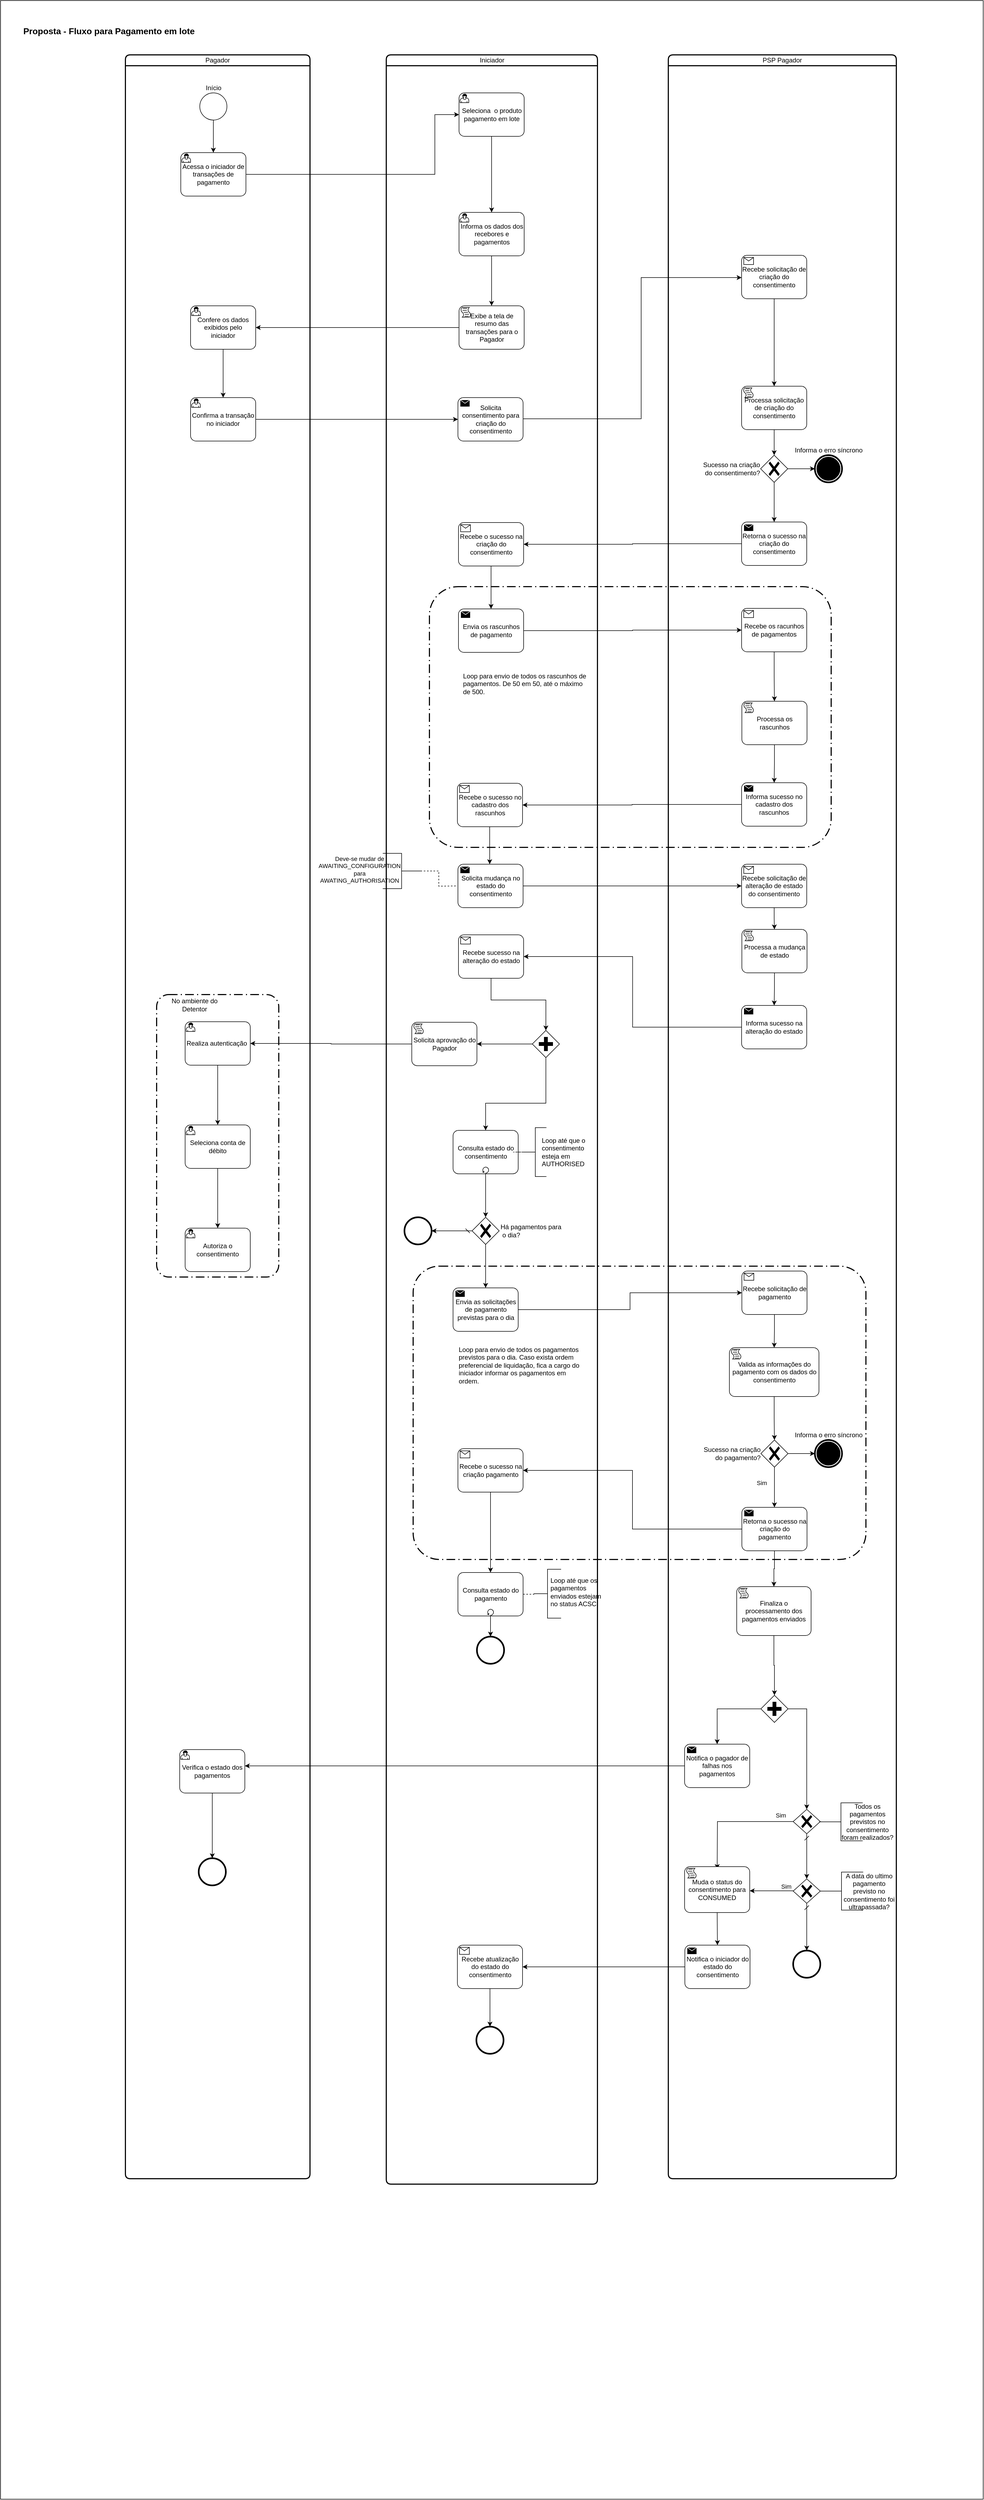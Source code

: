 <mxfile version="24.4.13" type="github">
  <diagram name="Página-1" id="KaL2LrW1i0_dixC7cISi">
    <mxGraphModel dx="4133" dy="2223" grid="1" gridSize="10" guides="1" tooltips="1" connect="1" arrows="1" fold="1" page="1" pageScale="1" pageWidth="827" pageHeight="1169" math="0" shadow="0">
      <root>
        <mxCell id="0" />
        <mxCell id="1" parent="0" />
        <mxCell id="ifjnTFT7KgHq2K2mt3Lb-4" value="" style="verticalLabelPosition=bottom;verticalAlign=top;html=1;shape=mxgraph.basic.rect;fillColor2=none;strokeWidth=1;size=20;indent=5;" parent="1" vertex="1">
          <mxGeometry x="-500" y="-930" width="1810" height="4600" as="geometry" />
        </mxCell>
        <mxCell id="lIRGwpxtklxmiI4k7qlp-3" value="PSP Pagador" style="swimlane;html=1;startSize=20;fontStyle=0;collapsible=0;horizontal=1;swimlaneLine=1;strokeWidth=2;swimlaneFillColor=#ffffff;whiteSpace=wrap;rounded=1;glass=0;" parent="1" vertex="1">
          <mxGeometry x="730" y="-830" width="420" height="3910" as="geometry" />
        </mxCell>
        <mxCell id="lIRGwpxtklxmiI4k7qlp-14" style="edgeStyle=orthogonalEdgeStyle;rounded=0;orthogonalLoop=1;jettySize=auto;html=1;" parent="lIRGwpxtklxmiI4k7qlp-3" source="lIRGwpxtklxmiI4k7qlp-15" target="lIRGwpxtklxmiI4k7qlp-16" edge="1">
          <mxGeometry relative="1" as="geometry" />
        </mxCell>
        <mxCell id="lIRGwpxtklxmiI4k7qlp-15" value="Recebe solicitação de criação do consentimento" style="points=[[0.25,0,0],[0.5,0,0],[0.75,0,0],[1,0.25,0],[1,0.5,0],[1,0.75,0],[0.75,1,0],[0.5,1,0],[0.25,1,0],[0,0.75,0],[0,0.5,0],[0,0.25,0]];shape=mxgraph.bpmn.task;whiteSpace=wrap;rectStyle=rounded;size=10;html=1;container=1;expand=0;collapsible=0;taskMarker=receive;" parent="lIRGwpxtklxmiI4k7qlp-3" vertex="1">
          <mxGeometry x="135" y="369" width="120" height="80" as="geometry" />
        </mxCell>
        <mxCell id="lIRGwpxtklxmiI4k7qlp-16" value="Processa solicitação de criação do consentimento" style="points=[[0.25,0,0],[0.5,0,0],[0.75,0,0],[1,0.25,0],[1,0.5,0],[1,0.75,0],[0.75,1,0],[0.5,1,0],[0.25,1,0],[0,0.75,0],[0,0.5,0],[0,0.25,0]];shape=mxgraph.bpmn.task;whiteSpace=wrap;rectStyle=rounded;size=10;html=1;container=1;expand=0;collapsible=0;taskMarker=script;" parent="lIRGwpxtklxmiI4k7qlp-3" vertex="1">
          <mxGeometry x="135" y="610" width="120" height="80" as="geometry" />
        </mxCell>
        <mxCell id="a4BlbPkpiTqO5UuftQ6E-10" style="edgeStyle=orthogonalEdgeStyle;rounded=0;orthogonalLoop=1;jettySize=auto;html=1;" parent="lIRGwpxtklxmiI4k7qlp-3" source="lIRGwpxtklxmiI4k7qlp-18" target="lIRGwpxtklxmiI4k7qlp-20" edge="1">
          <mxGeometry relative="1" as="geometry" />
        </mxCell>
        <mxCell id="lIRGwpxtklxmiI4k7qlp-18" value="Sucesso na criação&lt;br&gt;&amp;nbsp;do consentimento?" style="points=[[0.25,0.25,0],[0.5,0,0],[0.75,0.25,0],[1,0.5,0],[0.75,0.75,0],[0.5,1,0],[0.25,0.75,0],[0,0.5,0]];shape=mxgraph.bpmn.gateway2;html=1;verticalLabelPosition=middle;labelBackgroundColor=#ffffff;verticalAlign=middle;align=right;perimeter=rhombusPerimeter;outlineConnect=0;outline=none;symbol=none;gwType=exclusive;labelPosition=left;" parent="lIRGwpxtklxmiI4k7qlp-3" vertex="1">
          <mxGeometry x="170" y="737" width="50" height="50" as="geometry" />
        </mxCell>
        <mxCell id="lIRGwpxtklxmiI4k7qlp-19" style="edgeStyle=orthogonalEdgeStyle;rounded=0;orthogonalLoop=1;jettySize=auto;html=1;entryX=0.5;entryY=0;entryDx=0;entryDy=0;entryPerimeter=0;" parent="lIRGwpxtklxmiI4k7qlp-3" source="lIRGwpxtklxmiI4k7qlp-16" target="lIRGwpxtklxmiI4k7qlp-18" edge="1">
          <mxGeometry relative="1" as="geometry" />
        </mxCell>
        <mxCell id="lIRGwpxtklxmiI4k7qlp-20" value="Informa o erro síncrono" style="points=[[0.145,0.145,0],[0.5,0,0],[0.855,0.145,0],[1,0.5,0],[0.855,0.855,0],[0.5,1,0],[0.145,0.855,0],[0,0.5,0]];shape=mxgraph.bpmn.event;html=1;verticalLabelPosition=top;labelBackgroundColor=#ffffff;verticalAlign=bottom;align=center;perimeter=ellipsePerimeter;outlineConnect=0;aspect=fixed;outline=end;symbol=terminate;labelPosition=center;direction=south;" parent="lIRGwpxtklxmiI4k7qlp-3" vertex="1">
          <mxGeometry x="270" y="737" width="50" height="50" as="geometry" />
        </mxCell>
        <mxCell id="lIRGwpxtklxmiI4k7qlp-21" value="Retorna o sucesso na criação do consentimento" style="points=[[0.25,0,0],[0.5,0,0],[0.75,0,0],[1,0.25,0],[1,0.5,0],[1,0.75,0],[0.75,1,0],[0.5,1,0],[0.25,1,0],[0,0.75,0],[0,0.5,0],[0,0.25,0]];shape=mxgraph.bpmn.task;whiteSpace=wrap;rectStyle=rounded;size=10;html=1;container=1;expand=0;collapsible=0;taskMarker=send;" parent="lIRGwpxtklxmiI4k7qlp-3" vertex="1">
          <mxGeometry x="135" y="860" width="120" height="80" as="geometry" />
        </mxCell>
        <mxCell id="lIRGwpxtklxmiI4k7qlp-22" style="edgeStyle=orthogonalEdgeStyle;rounded=0;orthogonalLoop=1;jettySize=auto;html=1;entryX=0.5;entryY=0;entryDx=0;entryDy=0;entryPerimeter=0;" parent="lIRGwpxtklxmiI4k7qlp-3" source="lIRGwpxtklxmiI4k7qlp-18" target="lIRGwpxtklxmiI4k7qlp-21" edge="1">
          <mxGeometry relative="1" as="geometry" />
        </mxCell>
        <mxCell id="lIRGwpxtklxmiI4k7qlp-80" style="edgeStyle=orthogonalEdgeStyle;rounded=0;orthogonalLoop=1;jettySize=auto;html=1;" parent="lIRGwpxtklxmiI4k7qlp-3" source="lIRGwpxtklxmiI4k7qlp-71" target="lIRGwpxtklxmiI4k7qlp-72" edge="1">
          <mxGeometry relative="1" as="geometry" />
        </mxCell>
        <mxCell id="lIRGwpxtklxmiI4k7qlp-71" value="Recebe solicitação de pagamento" style="points=[[0.25,0,0],[0.5,0,0],[0.75,0,0],[1,0.25,0],[1,0.5,0],[1,0.75,0],[0.75,1,0],[0.5,1,0],[0.25,1,0],[0,0.75,0],[0,0.5,0],[0,0.25,0]];shape=mxgraph.bpmn.task;whiteSpace=wrap;rectStyle=rounded;size=10;html=1;container=1;expand=0;collapsible=0;taskMarker=receive;" parent="lIRGwpxtklxmiI4k7qlp-3" vertex="1">
          <mxGeometry x="135.5" y="2239" width="120" height="80" as="geometry" />
        </mxCell>
        <mxCell id="lIRGwpxtklxmiI4k7qlp-72" value="Valida as informações do pagamento com os dados do consentimento" style="points=[[0.25,0,0],[0.5,0,0],[0.75,0,0],[1,0.25,0],[1,0.5,0],[1,0.75,0],[0.75,1,0],[0.5,1,0],[0.25,1,0],[0,0.75,0],[0,0.5,0],[0,0.25,0]];shape=mxgraph.bpmn.task;whiteSpace=wrap;rectStyle=rounded;size=10;html=1;container=1;expand=0;collapsible=0;taskMarker=script;" parent="lIRGwpxtklxmiI4k7qlp-3" vertex="1">
          <mxGeometry x="112.5" y="2380" width="165" height="90" as="geometry" />
        </mxCell>
        <mxCell id="a4BlbPkpiTqO5UuftQ6E-4" style="edgeStyle=orthogonalEdgeStyle;rounded=0;orthogonalLoop=1;jettySize=auto;html=1;" parent="lIRGwpxtklxmiI4k7qlp-3" source="lIRGwpxtklxmiI4k7qlp-74" target="lIRGwpxtklxmiI4k7qlp-76" edge="1">
          <mxGeometry relative="1" as="geometry" />
        </mxCell>
        <mxCell id="lIRGwpxtklxmiI4k7qlp-74" value="Sucesso na criação&lt;br&gt;&amp;nbsp;do pagamento?" style="points=[[0.25,0.25,0],[0.5,0,0],[0.75,0.25,0],[1,0.5,0],[0.75,0.75,0],[0.5,1,0],[0.25,0.75,0],[0,0.5,0]];shape=mxgraph.bpmn.gateway2;html=1;verticalLabelPosition=middle;labelBackgroundColor=#ffffff;verticalAlign=middle;align=right;perimeter=rhombusPerimeter;outlineConnect=0;outline=none;symbol=none;gwType=exclusive;labelPosition=left;" parent="lIRGwpxtklxmiI4k7qlp-3" vertex="1">
          <mxGeometry x="170.5" y="2550" width="50" height="50" as="geometry" />
        </mxCell>
        <mxCell id="lIRGwpxtklxmiI4k7qlp-75" style="edgeStyle=orthogonalEdgeStyle;rounded=0;orthogonalLoop=1;jettySize=auto;html=1;entryX=0.5;entryY=0;entryDx=0;entryDy=0;entryPerimeter=0;" parent="lIRGwpxtklxmiI4k7qlp-3" source="lIRGwpxtklxmiI4k7qlp-72" target="lIRGwpxtklxmiI4k7qlp-74" edge="1">
          <mxGeometry relative="1" as="geometry" />
        </mxCell>
        <mxCell id="lIRGwpxtklxmiI4k7qlp-76" value="Informa o erro síncrono" style="points=[[0.145,0.145,0],[0.5,0,0],[0.855,0.145,0],[1,0.5,0],[0.855,0.855,0],[0.5,1,0],[0.145,0.855,0],[0,0.5,0]];shape=mxgraph.bpmn.event;html=1;verticalLabelPosition=top;labelBackgroundColor=#ffffff;verticalAlign=bottom;align=center;perimeter=ellipsePerimeter;outlineConnect=0;aspect=fixed;outline=end;symbol=terminate;labelPosition=center;" parent="lIRGwpxtklxmiI4k7qlp-3" vertex="1">
          <mxGeometry x="270" y="2550" width="50" height="50" as="geometry" />
        </mxCell>
        <mxCell id="lIRGwpxtklxmiI4k7qlp-99" style="edgeStyle=orthogonalEdgeStyle;rounded=0;orthogonalLoop=1;jettySize=auto;html=1;" parent="lIRGwpxtklxmiI4k7qlp-3" source="lIRGwpxtklxmiI4k7qlp-77" target="lIRGwpxtklxmiI4k7qlp-98" edge="1">
          <mxGeometry relative="1" as="geometry" />
        </mxCell>
        <mxCell id="lIRGwpxtklxmiI4k7qlp-77" value="Retorna o sucesso na criação do pagamento" style="points=[[0.25,0,0],[0.5,0,0],[0.75,0,0],[1,0.25,0],[1,0.5,0],[1,0.75,0],[0.75,1,0],[0.5,1,0],[0.25,1,0],[0,0.75,0],[0,0.5,0],[0,0.25,0]];shape=mxgraph.bpmn.task;whiteSpace=wrap;rectStyle=rounded;size=10;html=1;container=1;expand=0;collapsible=0;taskMarker=send;" parent="lIRGwpxtklxmiI4k7qlp-3" vertex="1">
          <mxGeometry x="135.5" y="2674" width="120" height="80" as="geometry" />
        </mxCell>
        <mxCell id="lIRGwpxtklxmiI4k7qlp-78" style="edgeStyle=orthogonalEdgeStyle;rounded=0;orthogonalLoop=1;jettySize=auto;html=1;entryX=0.5;entryY=0;entryDx=0;entryDy=0;entryPerimeter=0;" parent="lIRGwpxtklxmiI4k7qlp-3" source="lIRGwpxtklxmiI4k7qlp-74" target="lIRGwpxtklxmiI4k7qlp-77" edge="1">
          <mxGeometry relative="1" as="geometry" />
        </mxCell>
        <mxCell id="ujyuRZ4Cdycu08kkKVto-11" value="Sim" style="edgeLabel;html=1;align=center;verticalAlign=middle;resizable=0;points=[];" parent="lIRGwpxtklxmiI4k7qlp-78" vertex="1" connectable="0">
          <mxGeometry x="-0.218" y="5" relative="1" as="geometry">
            <mxPoint x="-29" as="offset" />
          </mxGeometry>
        </mxCell>
        <mxCell id="lIRGwpxtklxmiI4k7qlp-101" style="edgeStyle=orthogonalEdgeStyle;rounded=0;orthogonalLoop=1;jettySize=auto;html=1;" parent="lIRGwpxtklxmiI4k7qlp-3" source="lIRGwpxtklxmiI4k7qlp-98" target="lIRGwpxtklxmiI4k7qlp-100" edge="1">
          <mxGeometry relative="1" as="geometry" />
        </mxCell>
        <mxCell id="lIRGwpxtklxmiI4k7qlp-98" value="Finaliza o processamento dos pagamentos enviados" style="points=[[0.25,0,0],[0.5,0,0],[0.75,0,0],[1,0.25,0],[1,0.5,0],[1,0.75,0],[0.75,1,0],[0.5,1,0],[0.25,1,0],[0,0.75,0],[0,0.5,0],[0,0.25,0]];shape=mxgraph.bpmn.task;whiteSpace=wrap;rectStyle=rounded;size=10;html=1;container=1;expand=0;collapsible=0;taskMarker=script;" parent="lIRGwpxtklxmiI4k7qlp-3" vertex="1">
          <mxGeometry x="126" y="2820" width="137" height="90" as="geometry" />
        </mxCell>
        <mxCell id="a4BlbPkpiTqO5UuftQ6E-13" value="Recebe os racunhos de pagamentos" style="points=[[0.25,0,0],[0.5,0,0],[0.75,0,0],[1,0.25,0],[1,0.5,0],[1,0.75,0],[0.75,1,0],[0.5,1,0],[0.25,1,0],[0,0.75,0],[0,0.5,0],[0,0.25,0]];shape=mxgraph.bpmn.task;whiteSpace=wrap;rectStyle=rounded;size=10;html=1;container=1;expand=0;collapsible=0;taskMarker=receive;" parent="lIRGwpxtklxmiI4k7qlp-3" vertex="1">
          <mxGeometry x="135" y="1019" width="120" height="80" as="geometry" />
        </mxCell>
        <mxCell id="a4BlbPkpiTqO5UuftQ6E-19" value="Processa os rascunhos" style="points=[[0.25,0,0],[0.5,0,0],[0.75,0,0],[1,0.25,0],[1,0.5,0],[1,0.75,0],[0.75,1,0],[0.5,1,0],[0.25,1,0],[0,0.75,0],[0,0.5,0],[0,0.25,0]];shape=mxgraph.bpmn.task;whiteSpace=wrap;rectStyle=rounded;size=10;html=1;container=1;expand=0;collapsible=0;taskMarker=script;" parent="lIRGwpxtklxmiI4k7qlp-3" vertex="1">
          <mxGeometry x="135.5" y="1190" width="120" height="80" as="geometry" />
        </mxCell>
        <mxCell id="a4BlbPkpiTqO5UuftQ6E-20" style="edgeStyle=orthogonalEdgeStyle;rounded=0;orthogonalLoop=1;jettySize=auto;html=1;entryX=0.5;entryY=0;entryDx=0;entryDy=0;entryPerimeter=0;" parent="lIRGwpxtklxmiI4k7qlp-3" source="a4BlbPkpiTqO5UuftQ6E-13" target="a4BlbPkpiTqO5UuftQ6E-19" edge="1">
          <mxGeometry relative="1" as="geometry" />
        </mxCell>
        <mxCell id="a4BlbPkpiTqO5UuftQ6E-21" value="Informa sucesso no cadastro dos rascunhos" style="points=[[0.25,0,0],[0.5,0,0],[0.75,0,0],[1,0.25,0],[1,0.5,0],[1,0.75,0],[0.75,1,0],[0.5,1,0],[0.25,1,0],[0,0.75,0],[0,0.5,0],[0,0.25,0]];shape=mxgraph.bpmn.task;whiteSpace=wrap;rectStyle=rounded;size=10;html=1;container=1;expand=0;collapsible=0;taskMarker=send;" parent="lIRGwpxtklxmiI4k7qlp-3" vertex="1">
          <mxGeometry x="135" y="1340" width="120" height="80" as="geometry" />
        </mxCell>
        <mxCell id="a4BlbPkpiTqO5UuftQ6E-22" style="edgeStyle=orthogonalEdgeStyle;rounded=0;orthogonalLoop=1;jettySize=auto;html=1;entryX=0.5;entryY=0;entryDx=0;entryDy=0;entryPerimeter=0;" parent="lIRGwpxtklxmiI4k7qlp-3" source="a4BlbPkpiTqO5UuftQ6E-19" target="a4BlbPkpiTqO5UuftQ6E-21" edge="1">
          <mxGeometry relative="1" as="geometry" />
        </mxCell>
        <mxCell id="a4BlbPkpiTqO5UuftQ6E-38" value="Recebe solicitação de alteração de estado do consentimento" style="points=[[0.25,0,0],[0.5,0,0],[0.75,0,0],[1,0.25,0],[1,0.5,0],[1,0.75,0],[0.75,1,0],[0.5,1,0],[0.25,1,0],[0,0.75,0],[0,0.5,0],[0,0.25,0]];shape=mxgraph.bpmn.task;whiteSpace=wrap;rectStyle=rounded;size=10;html=1;container=1;expand=0;collapsible=0;taskMarker=receive;" parent="lIRGwpxtklxmiI4k7qlp-3" vertex="1">
          <mxGeometry x="135" y="1490" width="120" height="80" as="geometry" />
        </mxCell>
        <mxCell id="a4BlbPkpiTqO5UuftQ6E-40" value="Processa a mudança de estado" style="points=[[0.25,0,0],[0.5,0,0],[0.75,0,0],[1,0.25,0],[1,0.5,0],[1,0.75,0],[0.75,1,0],[0.5,1,0],[0.25,1,0],[0,0.75,0],[0,0.5,0],[0,0.25,0]];shape=mxgraph.bpmn.task;whiteSpace=wrap;rectStyle=rounded;size=10;html=1;container=1;expand=0;collapsible=0;taskMarker=script;" parent="lIRGwpxtklxmiI4k7qlp-3" vertex="1">
          <mxGeometry x="135.5" y="1610" width="120" height="80" as="geometry" />
        </mxCell>
        <mxCell id="a4BlbPkpiTqO5UuftQ6E-41" style="edgeStyle=orthogonalEdgeStyle;rounded=0;orthogonalLoop=1;jettySize=auto;html=1;entryX=0.5;entryY=0;entryDx=0;entryDy=0;entryPerimeter=0;" parent="lIRGwpxtklxmiI4k7qlp-3" source="a4BlbPkpiTqO5UuftQ6E-38" target="a4BlbPkpiTqO5UuftQ6E-40" edge="1">
          <mxGeometry relative="1" as="geometry" />
        </mxCell>
        <mxCell id="a4BlbPkpiTqO5UuftQ6E-42" value="Informa sucesso na alteração do estado" style="points=[[0.25,0,0],[0.5,0,0],[0.75,0,0],[1,0.25,0],[1,0.5,0],[1,0.75,0],[0.75,1,0],[0.5,1,0],[0.25,1,0],[0,0.75,0],[0,0.5,0],[0,0.25,0]];shape=mxgraph.bpmn.task;whiteSpace=wrap;rectStyle=rounded;size=10;html=1;container=1;expand=0;collapsible=0;taskMarker=send;" parent="lIRGwpxtklxmiI4k7qlp-3" vertex="1">
          <mxGeometry x="135" y="1750" width="120" height="80" as="geometry" />
        </mxCell>
        <mxCell id="a4BlbPkpiTqO5UuftQ6E-43" style="edgeStyle=orthogonalEdgeStyle;rounded=0;orthogonalLoop=1;jettySize=auto;html=1;entryX=0.5;entryY=0;entryDx=0;entryDy=0;entryPerimeter=0;" parent="lIRGwpxtklxmiI4k7qlp-3" source="a4BlbPkpiTqO5UuftQ6E-40" target="a4BlbPkpiTqO5UuftQ6E-42" edge="1">
          <mxGeometry relative="1" as="geometry" />
        </mxCell>
        <mxCell id="lIRGwpxtklxmiI4k7qlp-106" style="edgeStyle=orthogonalEdgeStyle;rounded=0;orthogonalLoop=1;jettySize=auto;html=1;" parent="lIRGwpxtklxmiI4k7qlp-3" source="lIRGwpxtklxmiI4k7qlp-100" target="lIRGwpxtklxmiI4k7qlp-105" edge="1">
          <mxGeometry relative="1" as="geometry" />
        </mxCell>
        <mxCell id="lIRGwpxtklxmiI4k7qlp-100" value="" style="points=[[0.25,0.25,0],[0.5,0,0],[0.75,0.25,0],[1,0.5,0],[0.75,0.75,0],[0.5,1,0],[0.25,0.75,0],[0,0.5,0]];shape=mxgraph.bpmn.gateway2;html=1;verticalLabelPosition=bottom;labelBackgroundColor=#ffffff;verticalAlign=top;align=center;perimeter=rhombusPerimeter;outlineConnect=0;outline=none;symbol=none;gwType=parallel;" parent="lIRGwpxtklxmiI4k7qlp-3" vertex="1">
          <mxGeometry x="170.5" y="3020" width="50" height="50" as="geometry" />
        </mxCell>
        <mxCell id="lIRGwpxtklxmiI4k7qlp-105" value="Notifica o pagador de falhas nos pagamentos" style="points=[[0.25,0,0],[0.5,0,0],[0.75,0,0],[1,0.25,0],[1,0.5,0],[1,0.75,0],[0.75,1,0],[0.5,1,0],[0.25,1,0],[0,0.75,0],[0,0.5,0],[0,0.25,0]];shape=mxgraph.bpmn.task;whiteSpace=wrap;rectStyle=rounded;size=10;html=1;container=1;expand=0;collapsible=0;taskMarker=send;" parent="lIRGwpxtklxmiI4k7qlp-3" vertex="1">
          <mxGeometry x="30" y="3110" width="120" height="80" as="geometry" />
        </mxCell>
        <mxCell id="lIRGwpxtklxmiI4k7qlp-107" style="edgeStyle=orthogonalEdgeStyle;rounded=0;orthogonalLoop=1;jettySize=auto;html=1;entryX=0.5;entryY=0;entryDx=0;entryDy=0;entryPerimeter=0;" parent="lIRGwpxtklxmiI4k7qlp-3" source="lIRGwpxtklxmiI4k7qlp-100" target="ujyuRZ4Cdycu08kkKVto-18" edge="1">
          <mxGeometry relative="1" as="geometry">
            <Array as="points">
              <mxPoint x="255" y="3045" />
            </Array>
            <mxPoint x="255" y="2992.0" as="targetPoint" />
          </mxGeometry>
        </mxCell>
        <mxCell id="lIRGwpxtklxmiI4k7qlp-113" value="Notifica o iniciador do estado do consentimento" style="points=[[0.25,0,0],[0.5,0,0],[0.75,0,0],[1,0.25,0],[1,0.5,0],[1,0.75,0],[0.75,1,0],[0.5,1,0],[0.25,1,0],[0,0.75,0],[0,0.5,0],[0,0.25,0]];shape=mxgraph.bpmn.task;whiteSpace=wrap;rectStyle=rounded;size=10;html=1;container=1;expand=0;collapsible=0;taskMarker=send;" parent="lIRGwpxtklxmiI4k7qlp-3" vertex="1">
          <mxGeometry x="30.5" y="3480" width="120" height="80" as="geometry" />
        </mxCell>
        <mxCell id="ujyuRZ4Cdycu08kkKVto-38" value="" style="edgeStyle=orthogonalEdgeStyle;rounded=0;orthogonalLoop=1;jettySize=auto;html=1;startArrow=dash;startFill=0;" parent="lIRGwpxtklxmiI4k7qlp-3" source="ujyuRZ4Cdycu08kkKVto-18" target="ujyuRZ4Cdycu08kkKVto-37" edge="1">
          <mxGeometry relative="1" as="geometry" />
        </mxCell>
        <mxCell id="ujyuRZ4Cdycu08kkKVto-18" value="" style="points=[[0.25,0.25,0],[0.5,0,0],[0.75,0.25,0],[1,0.5,0],[0.75,0.75,0],[0.5,1,0],[0.25,0.75,0],[0,0.5,0]];shape=mxgraph.bpmn.gateway2;html=1;verticalLabelPosition=bottom;labelBackgroundColor=#ffffff;verticalAlign=top;align=center;perimeter=rhombusPerimeter;outlineConnect=0;outline=none;symbol=none;gwType=exclusive;" parent="lIRGwpxtklxmiI4k7qlp-3" vertex="1">
          <mxGeometry x="230" y="3230" width="50" height="45" as="geometry" />
        </mxCell>
        <mxCell id="ujyuRZ4Cdycu08kkKVto-34" style="edgeStyle=orthogonalEdgeStyle;rounded=0;orthogonalLoop=1;jettySize=auto;html=1;entryX=0.5;entryY=0;entryDx=0;entryDy=0;entryPerimeter=0;" parent="lIRGwpxtklxmiI4k7qlp-3" source="ujyuRZ4Cdycu08kkKVto-18" edge="1">
          <mxGeometry relative="1" as="geometry">
            <mxPoint x="90" y="3340" as="targetPoint" />
          </mxGeometry>
        </mxCell>
        <mxCell id="ujyuRZ4Cdycu08kkKVto-35" value="Sim" style="edgeLabel;html=1;align=center;verticalAlign=middle;resizable=0;points=[];" parent="ujyuRZ4Cdycu08kkKVto-34" vertex="1" connectable="0">
          <mxGeometry x="-0.763" y="1" relative="1" as="geometry">
            <mxPoint x="4" y="-13" as="offset" />
          </mxGeometry>
        </mxCell>
        <mxCell id="ujyuRZ4Cdycu08kkKVto-37" value="" style="points=[[0.25,0.25,0],[0.5,0,0],[0.75,0.25,0],[1,0.5,0],[0.75,0.75,0],[0.5,1,0],[0.25,0.75,0],[0,0.5,0]];shape=mxgraph.bpmn.gateway2;html=1;verticalLabelPosition=bottom;labelBackgroundColor=#ffffff;verticalAlign=top;align=center;perimeter=rhombusPerimeter;outlineConnect=0;outline=none;symbol=none;gwType=exclusive;" parent="lIRGwpxtklxmiI4k7qlp-3" vertex="1">
          <mxGeometry x="230" y="3358" width="50" height="45" as="geometry" />
        </mxCell>
        <mxCell id="ujyuRZ4Cdycu08kkKVto-42" style="edgeStyle=orthogonalEdgeStyle;rounded=0;orthogonalLoop=1;jettySize=auto;html=1;entryX=1;entryY=0.5;entryDx=0;entryDy=0;entryPerimeter=0;" parent="lIRGwpxtklxmiI4k7qlp-3" source="ujyuRZ4Cdycu08kkKVto-37" edge="1">
          <mxGeometry relative="1" as="geometry">
            <mxPoint x="150" y="3380" as="targetPoint" />
          </mxGeometry>
        </mxCell>
        <mxCell id="ujyuRZ4Cdycu08kkKVto-48" value="Sim" style="edgeLabel;html=1;align=center;verticalAlign=middle;resizable=0;points=[];" parent="ujyuRZ4Cdycu08kkKVto-42" vertex="1" connectable="0">
          <mxGeometry x="-0.655" y="-4" relative="1" as="geometry">
            <mxPoint y="-4" as="offset" />
          </mxGeometry>
        </mxCell>
        <mxCell id="ujyuRZ4Cdycu08kkKVto-45" value="" style="points=[[0.145,0.145,0],[0.5,0,0],[0.855,0.145,0],[1,0.5,0],[0.855,0.855,0],[0.5,1,0],[0.145,0.855,0],[0,0.5,0]];shape=mxgraph.bpmn.event;html=1;verticalLabelPosition=bottom;labelBackgroundColor=#ffffff;verticalAlign=top;align=center;perimeter=ellipsePerimeter;outlineConnect=0;aspect=fixed;outline=end;symbol=terminate2;" parent="lIRGwpxtklxmiI4k7qlp-3" vertex="1">
          <mxGeometry x="230" y="3490" width="50" height="50" as="geometry" />
        </mxCell>
        <mxCell id="ujyuRZ4Cdycu08kkKVto-46" style="edgeStyle=orthogonalEdgeStyle;rounded=0;orthogonalLoop=1;jettySize=auto;html=1;entryX=0.5;entryY=0;entryDx=0;entryDy=0;entryPerimeter=0;startArrow=dash;startFill=0;" parent="lIRGwpxtklxmiI4k7qlp-3" source="ujyuRZ4Cdycu08kkKVto-37" target="ujyuRZ4Cdycu08kkKVto-45" edge="1">
          <mxGeometry relative="1" as="geometry" />
        </mxCell>
        <mxCell id="ujyuRZ4Cdycu08kkKVto-47" style="edgeStyle=orthogonalEdgeStyle;rounded=0;orthogonalLoop=1;jettySize=auto;html=1;entryX=0.5;entryY=0;entryDx=0;entryDy=0;entryPerimeter=0;" parent="lIRGwpxtklxmiI4k7qlp-3" target="lIRGwpxtklxmiI4k7qlp-113" edge="1">
          <mxGeometry relative="1" as="geometry">
            <mxPoint x="90.0" y="3420" as="sourcePoint" />
          </mxGeometry>
        </mxCell>
        <mxCell id="ujyuRZ4Cdycu08kkKVto-19" value="" style="html=1;shape=mxgraph.flowchart.annotation_2;align=left;labelPosition=right;" parent="lIRGwpxtklxmiI4k7qlp-3" vertex="1">
          <mxGeometry x="278" y="3218" width="80" height="70" as="geometry" />
        </mxCell>
        <mxCell id="ujyuRZ4Cdycu08kkKVto-21" value="Todos os pagamentos previstos no consentimento foram realizados?" style="text;html=1;strokeColor=none;fillColor=none;align=center;verticalAlign=middle;whiteSpace=wrap;rounded=0;" parent="lIRGwpxtklxmiI4k7qlp-3" vertex="1">
          <mxGeometry x="317" y="3213" width="100" height="80" as="geometry" />
        </mxCell>
        <mxCell id="ujyuRZ4Cdycu08kkKVto-39" value="" style="html=1;shape=mxgraph.flowchart.annotation_2;align=left;labelPosition=right;" parent="lIRGwpxtklxmiI4k7qlp-3" vertex="1">
          <mxGeometry x="279" y="3345.5" width="80" height="70" as="geometry" />
        </mxCell>
        <mxCell id="ujyuRZ4Cdycu08kkKVto-40" value="A data do ultimo pagamento previsto no consentimento foi ultrapassada?" style="text;html=1;strokeColor=none;fillColor=none;align=center;verticalAlign=middle;whiteSpace=wrap;rounded=0;" parent="lIRGwpxtklxmiI4k7qlp-3" vertex="1">
          <mxGeometry x="320" y="3340.5" width="100" height="80" as="geometry" />
        </mxCell>
        <mxCell id="a4BlbPkpiTqO5UuftQ6E-57" value="Muda o status do consentimento para CONSUMED" style="points=[[0.25,0,0],[0.5,0,0],[0.75,0,0],[1,0.25,0],[1,0.5,0],[1,0.75,0],[0.75,1,0],[0.5,1,0],[0.25,1,0],[0,0.75,0],[0,0.5,0],[0,0.25,0]];shape=mxgraph.bpmn.task;whiteSpace=wrap;rectStyle=rounded;size=10;html=1;container=1;expand=0;collapsible=0;taskMarker=script;" parent="lIRGwpxtklxmiI4k7qlp-3" vertex="1">
          <mxGeometry x="30" y="3335.5" width="120" height="84.5" as="geometry" />
        </mxCell>
        <mxCell id="lIRGwpxtklxmiI4k7qlp-1" value="Pagador" style="swimlane;html=1;startSize=20;fontStyle=0;collapsible=0;horizontal=1;swimlaneLine=1;strokeWidth=2;swimlaneFillColor=#ffffff;whiteSpace=wrap;rounded=1;" parent="1" vertex="1">
          <mxGeometry x="-270" y="-830" width="340" height="3910" as="geometry" />
        </mxCell>
        <mxCell id="lIRGwpxtklxmiI4k7qlp-7" style="edgeStyle=orthogonalEdgeStyle;rounded=0;orthogonalLoop=1;jettySize=auto;html=1;" parent="lIRGwpxtklxmiI4k7qlp-1" source="lIRGwpxtklxmiI4k7qlp-4" target="lIRGwpxtklxmiI4k7qlp-6" edge="1">
          <mxGeometry relative="1" as="geometry" />
        </mxCell>
        <mxCell id="lIRGwpxtklxmiI4k7qlp-4" value="Início" style="points=[[0.145,0.145,0],[0.5,0,0],[0.855,0.145,0],[1,0.5,0],[0.855,0.855,0],[0.5,1,0],[0.145,0.855,0],[0,0.5,0]];shape=mxgraph.bpmn.event;html=1;verticalLabelPosition=top;labelBackgroundColor=#ffffff;verticalAlign=bottom;align=center;perimeter=ellipsePerimeter;outlineConnect=0;aspect=fixed;outline=standard;symbol=general;labelPosition=center;" parent="lIRGwpxtklxmiI4k7qlp-1" vertex="1">
          <mxGeometry x="137" y="70" width="50" height="50" as="geometry" />
        </mxCell>
        <mxCell id="lIRGwpxtklxmiI4k7qlp-6" value="Acessa o iniciador de transações de pagamento" style="points=[[0.25,0,0],[0.5,0,0],[0.75,0,0],[1,0.25,0],[1,0.5,0],[1,0.75,0],[0.75,1,0],[0.5,1,0],[0.25,1,0],[0,0.75,0],[0,0.5,0],[0,0.25,0]];shape=mxgraph.bpmn.task;whiteSpace=wrap;rectStyle=rounded;size=10;html=1;container=1;expand=0;collapsible=0;taskMarker=user;" parent="lIRGwpxtklxmiI4k7qlp-1" vertex="1">
          <mxGeometry x="102" y="180" width="120" height="80" as="geometry" />
        </mxCell>
        <mxCell id="lIRGwpxtklxmiI4k7qlp-43" value="Seleciona conta de débito" style="points=[[0.25,0,0],[0.5,0,0],[0.75,0,0],[1,0.25,0],[1,0.5,0],[1,0.75,0],[0.75,1,0],[0.5,1,0],[0.25,1,0],[0,0.75,0],[0,0.5,0],[0,0.25,0]];shape=mxgraph.bpmn.task;whiteSpace=wrap;rectStyle=rounded;size=10;html=1;container=1;expand=0;collapsible=0;taskMarker=user;" parent="lIRGwpxtklxmiI4k7qlp-1" vertex="1">
          <mxGeometry x="110" y="1970" width="120" height="80" as="geometry" />
        </mxCell>
        <mxCell id="lIRGwpxtklxmiI4k7qlp-42" value="Realiza autenticação&amp;nbsp;" style="points=[[0.25,0,0],[0.5,0,0],[0.75,0,0],[1,0.25,0],[1,0.5,0],[1,0.75,0],[0.75,1,0],[0.5,1,0],[0.25,1,0],[0,0.75,0],[0,0.5,0],[0,0.25,0]];shape=mxgraph.bpmn.task;whiteSpace=wrap;rectStyle=rounded;size=10;html=1;container=1;expand=0;collapsible=0;taskMarker=user;" parent="lIRGwpxtklxmiI4k7qlp-1" vertex="1">
          <mxGeometry x="110" y="1780" width="120" height="80" as="geometry" />
        </mxCell>
        <mxCell id="lIRGwpxtklxmiI4k7qlp-49" style="edgeStyle=orthogonalEdgeStyle;rounded=0;orthogonalLoop=1;jettySize=auto;html=1;" parent="lIRGwpxtklxmiI4k7qlp-1" source="lIRGwpxtklxmiI4k7qlp-42" target="lIRGwpxtklxmiI4k7qlp-43" edge="1">
          <mxGeometry relative="1" as="geometry" />
        </mxCell>
        <mxCell id="lIRGwpxtklxmiI4k7qlp-104" value="Verifica o estado dos pagamentos" style="points=[[0.25,0,0],[0.5,0,0],[0.75,0,0],[1,0.25,0],[1,0.5,0],[1,0.75,0],[0.75,1,0],[0.5,1,0],[0.25,1,0],[0,0.75,0],[0,0.5,0],[0,0.25,0]];shape=mxgraph.bpmn.task;whiteSpace=wrap;rectStyle=rounded;size=10;html=1;container=1;expand=0;collapsible=0;taskMarker=user;" parent="lIRGwpxtklxmiI4k7qlp-1" vertex="1">
          <mxGeometry x="100" y="3120" width="120" height="80" as="geometry" />
        </mxCell>
        <mxCell id="lIRGwpxtklxmiI4k7qlp-110" value="" style="points=[[0.145,0.145,0],[0.5,0,0],[0.855,0.145,0],[1,0.5,0],[0.855,0.855,0],[0.5,1,0],[0.145,0.855,0],[0,0.5,0]];shape=mxgraph.bpmn.event;html=1;verticalLabelPosition=bottom;labelBackgroundColor=#ffffff;verticalAlign=top;align=center;perimeter=ellipsePerimeter;outlineConnect=0;aspect=fixed;outline=end;symbol=terminate2;" parent="lIRGwpxtklxmiI4k7qlp-1" vertex="1">
          <mxGeometry x="135" y="3320" width="50" height="50" as="geometry" />
        </mxCell>
        <mxCell id="lIRGwpxtklxmiI4k7qlp-111" style="edgeStyle=orthogonalEdgeStyle;rounded=0;orthogonalLoop=1;jettySize=auto;html=1;entryX=0.5;entryY=0;entryDx=0;entryDy=0;entryPerimeter=0;" parent="lIRGwpxtklxmiI4k7qlp-1" source="lIRGwpxtklxmiI4k7qlp-104" target="lIRGwpxtklxmiI4k7qlp-110" edge="1">
          <mxGeometry relative="1" as="geometry" />
        </mxCell>
        <mxCell id="ujyuRZ4Cdycu08kkKVto-3" value="Autoriza o consentimento" style="points=[[0.25,0,0],[0.5,0,0],[0.75,0,0],[1,0.25,0],[1,0.5,0],[1,0.75,0],[0.75,1,0],[0.5,1,0],[0.25,1,0],[0,0.75,0],[0,0.5,0],[0,0.25,0]];shape=mxgraph.bpmn.task;whiteSpace=wrap;rectStyle=rounded;size=10;html=1;container=1;expand=0;collapsible=0;taskMarker=user;" parent="lIRGwpxtklxmiI4k7qlp-1" vertex="1">
          <mxGeometry x="110" y="2160" width="120" height="80" as="geometry" />
        </mxCell>
        <mxCell id="ujyuRZ4Cdycu08kkKVto-4" style="edgeStyle=orthogonalEdgeStyle;rounded=0;orthogonalLoop=1;jettySize=auto;html=1;entryX=0.5;entryY=0;entryDx=0;entryDy=0;entryPerimeter=0;" parent="lIRGwpxtklxmiI4k7qlp-1" source="lIRGwpxtklxmiI4k7qlp-43" target="ujyuRZ4Cdycu08kkKVto-3" edge="1">
          <mxGeometry relative="1" as="geometry" />
        </mxCell>
        <mxCell id="lIRGwpxtklxmiI4k7qlp-40" value="Confere os dados exibidos pelo iniciador" style="points=[[0.25,0,0],[0.5,0,0],[0.75,0,0],[1,0.25,0],[1,0.5,0],[1,0.75,0],[0.75,1,0],[0.5,1,0],[0.25,1,0],[0,0.75,0],[0,0.5,0],[0,0.25,0]];shape=mxgraph.bpmn.task;whiteSpace=wrap;rectStyle=rounded;size=10;html=1;container=1;expand=0;collapsible=0;taskMarker=user;" parent="lIRGwpxtklxmiI4k7qlp-1" vertex="1">
          <mxGeometry x="120" y="462" width="120" height="80" as="geometry" />
        </mxCell>
        <mxCell id="lIRGwpxtklxmiI4k7qlp-41" value="Confirma a transação no iniciador" style="points=[[0.25,0,0],[0.5,0,0],[0.75,0,0],[1,0.25,0],[1,0.5,0],[1,0.75,0],[0.75,1,0],[0.5,1,0],[0.25,1,0],[0,0.75,0],[0,0.5,0],[0,0.25,0]];shape=mxgraph.bpmn.task;whiteSpace=wrap;rectStyle=rounded;size=10;html=1;container=1;expand=0;collapsible=0;taskMarker=user;" parent="lIRGwpxtklxmiI4k7qlp-1" vertex="1">
          <mxGeometry x="120" y="631" width="120" height="80" as="geometry" />
        </mxCell>
        <mxCell id="lIRGwpxtklxmiI4k7qlp-45" style="edgeStyle=orthogonalEdgeStyle;rounded=0;orthogonalLoop=1;jettySize=auto;html=1;" parent="lIRGwpxtklxmiI4k7qlp-1" source="lIRGwpxtklxmiI4k7qlp-40" target="lIRGwpxtklxmiI4k7qlp-41" edge="1">
          <mxGeometry relative="1" as="geometry" />
        </mxCell>
        <mxCell id="bwk8iUxbsP5TFewiAtN--1" value="" style="points=[[0.25,0,0],[0.5,0,0],[0.75,0,0],[1,0.25,0],[1,0.5,0],[1,0.75,0],[0.75,1,0],[0.5,1,0],[0.25,1,0],[0,0.75,0],[0,0.5,0],[0,0.25,0]];rounded=1;arcSize=10;dashed=1;strokeColor=#000000;fillColor=none;gradientColor=none;dashPattern=8 3 1 3;strokeWidth=2;whiteSpace=wrap;html=1;" parent="lIRGwpxtklxmiI4k7qlp-1" vertex="1">
          <mxGeometry x="57.5" y="1730" width="225" height="520" as="geometry" />
        </mxCell>
        <mxCell id="bwk8iUxbsP5TFewiAtN--2" value="No ambiente do Detentor" style="text;html=1;align=center;verticalAlign=middle;whiteSpace=wrap;rounded=0;" parent="lIRGwpxtklxmiI4k7qlp-1" vertex="1">
          <mxGeometry x="75" y="1734" width="105" height="30" as="geometry" />
        </mxCell>
        <mxCell id="lIRGwpxtklxmiI4k7qlp-2" value="Iniciador" style="swimlane;html=1;startSize=20;fontStyle=0;collapsible=0;horizontal=1;swimlaneLine=1;strokeWidth=2;swimlaneFillColor=#ffffff;whiteSpace=wrap;rounded=1;" parent="1" vertex="1">
          <mxGeometry x="210.5" y="-830" width="389" height="3920" as="geometry" />
        </mxCell>
        <mxCell id="lIRGwpxtklxmiI4k7qlp-8" value="Seleciona&amp;nbsp; o produto pagamento em lote" style="points=[[0.25,0,0],[0.5,0,0],[0.75,0,0],[1,0.25,0],[1,0.5,0],[1,0.75,0],[0.75,1,0],[0.5,1,0],[0.25,1,0],[0,0.75,0],[0,0.5,0],[0,0.25,0]];shape=mxgraph.bpmn.task;whiteSpace=wrap;rectStyle=rounded;size=10;html=1;container=1;expand=0;collapsible=0;taskMarker=user;" parent="lIRGwpxtklxmiI4k7qlp-2" vertex="1">
          <mxGeometry x="134" y="70" width="120" height="80" as="geometry" />
        </mxCell>
        <mxCell id="lIRGwpxtklxmiI4k7qlp-10" style="edgeStyle=orthogonalEdgeStyle;rounded=0;orthogonalLoop=1;jettySize=auto;html=1;entryX=0.5;entryY=0;entryDx=0;entryDy=0;entryPerimeter=0;" parent="lIRGwpxtklxmiI4k7qlp-2" source="lIRGwpxtklxmiI4k7qlp-8" target="lIRGwpxtklxmiI4k7qlp-26" edge="1">
          <mxGeometry relative="1" as="geometry">
            <mxPoint x="194" y="200" as="targetPoint" />
          </mxGeometry>
        </mxCell>
        <mxCell id="lIRGwpxtklxmiI4k7qlp-24" value="Recebe o sucesso na criação do consentimento" style="points=[[0.25,0,0],[0.5,0,0],[0.75,0,0],[1,0.25,0],[1,0.5,0],[1,0.75,0],[0.75,1,0],[0.5,1,0],[0.25,1,0],[0,0.75,0],[0,0.5,0],[0,0.25,0]];shape=mxgraph.bpmn.task;whiteSpace=wrap;rectStyle=rounded;size=10;html=1;container=1;expand=0;collapsible=0;taskMarker=receive;" parent="lIRGwpxtklxmiI4k7qlp-2" vertex="1">
          <mxGeometry x="133" y="861" width="120" height="80" as="geometry" />
        </mxCell>
        <mxCell id="lIRGwpxtklxmiI4k7qlp-26" value="Informa os dados dos recebores e pagamentos" style="points=[[0.25,0,0],[0.5,0,0],[0.75,0,0],[1,0.25,0],[1,0.5,0],[1,0.75,0],[0.75,1,0],[0.5,1,0],[0.25,1,0],[0,0.75,0],[0,0.5,0],[0,0.25,0]];shape=mxgraph.bpmn.task;whiteSpace=wrap;rectStyle=rounded;size=10;html=1;container=1;expand=0;collapsible=0;taskMarker=user;" parent="lIRGwpxtklxmiI4k7qlp-2" vertex="1">
          <mxGeometry x="134" y="290" width="120" height="80" as="geometry" />
        </mxCell>
        <mxCell id="lIRGwpxtklxmiI4k7qlp-27" style="edgeStyle=orthogonalEdgeStyle;rounded=0;orthogonalLoop=1;jettySize=auto;html=1;entryX=0.5;entryY=0;entryDx=0;entryDy=0;entryPerimeter=0;" parent="lIRGwpxtklxmiI4k7qlp-2" source="lIRGwpxtklxmiI4k7qlp-26" target="lIRGwpxtklxmiI4k7qlp-39" edge="1">
          <mxGeometry relative="1" as="geometry">
            <mxPoint x="195" y="450" as="targetPoint" />
          </mxGeometry>
        </mxCell>
        <mxCell id="lIRGwpxtklxmiI4k7qlp-39" value="Exibe a tela de resumo das transações para o Pagador" style="points=[[0.25,0,0],[0.5,0,0],[0.75,0,0],[1,0.25,0],[1,0.5,0],[1,0.75,0],[0.75,1,0],[0.5,1,0],[0.25,1,0],[0,0.75,0],[0,0.5,0],[0,0.25,0]];shape=mxgraph.bpmn.task;whiteSpace=wrap;rectStyle=rounded;size=10;html=1;container=1;expand=0;collapsible=0;taskMarker=script;" parent="lIRGwpxtklxmiI4k7qlp-2" vertex="1">
          <mxGeometry x="134" y="462" width="120" height="80" as="geometry" />
        </mxCell>
        <mxCell id="lIRGwpxtklxmiI4k7qlp-48" value="Solicita consentimento para criação do consentimento" style="points=[[0.25,0,0],[0.5,0,0],[0.75,0,0],[1,0.25,0],[1,0.5,0],[1,0.75,0],[0.75,1,0],[0.5,1,0],[0.25,1,0],[0,0.75,0],[0,0.5,0],[0,0.25,0]];shape=mxgraph.bpmn.task;whiteSpace=wrap;rectStyle=rounded;size=10;html=1;container=1;expand=0;collapsible=0;taskMarker=send;" parent="lIRGwpxtklxmiI4k7qlp-2" vertex="1">
          <mxGeometry x="132" y="631" width="120" height="80" as="geometry" />
        </mxCell>
        <mxCell id="lIRGwpxtklxmiI4k7qlp-59" value="Consulta estado do consentimento" style="points=[[0.25,0,0],[0.5,0,0],[0.75,0,0],[1,0.25,0],[1,0.5,0],[1,0.75,0],[0.75,1,0],[0.5,1,0],[0.25,1,0],[0,0.75,0],[0,0.5,0],[0,0.25,0]];shape=mxgraph.bpmn.task;whiteSpace=wrap;rectStyle=rounded;size=10;html=1;container=1;expand=0;collapsible=0;taskMarker=abstract;isLoopStandard=1;" parent="lIRGwpxtklxmiI4k7qlp-2" vertex="1">
          <mxGeometry x="123" y="1980" width="120" height="80" as="geometry" />
        </mxCell>
        <mxCell id="lIRGwpxtklxmiI4k7qlp-65" value="Envia as solicitações de pagamento previstas para o dia" style="points=[[0.25,0,0],[0.5,0,0],[0.75,0,0],[1,0.25,0],[1,0.5,0],[1,0.75,0],[0.75,1,0],[0.5,1,0],[0.25,1,0],[0,0.75,0],[0,0.5,0],[0,0.25,0]];shape=mxgraph.bpmn.task;whiteSpace=wrap;rectStyle=rounded;size=10;html=1;container=1;expand=0;collapsible=0;taskMarker=send;" parent="lIRGwpxtklxmiI4k7qlp-2" vertex="1">
          <mxGeometry x="123" y="2270" width="120" height="80" as="geometry" />
        </mxCell>
        <mxCell id="lIRGwpxtklxmiI4k7qlp-83" value="Recebe o sucesso na criação pagamento" style="points=[[0.25,0,0],[0.5,0,0],[0.75,0,0],[1,0.25,0],[1,0.5,0],[1,0.75,0],[0.75,1,0],[0.5,1,0],[0.25,1,0],[0,0.75,0],[0,0.5,0],[0,0.25,0]];shape=mxgraph.bpmn.task;whiteSpace=wrap;rectStyle=rounded;size=10;html=1;container=1;expand=0;collapsible=0;taskMarker=receive;" parent="lIRGwpxtklxmiI4k7qlp-2" vertex="1">
          <mxGeometry x="132" y="2566" width="120" height="80" as="geometry" />
        </mxCell>
        <mxCell id="lIRGwpxtklxmiI4k7qlp-86" value="Consulta estado do pagamento" style="points=[[0.25,0,0],[0.5,0,0],[0.75,0,0],[1,0.25,0],[1,0.5,0],[1,0.75,0],[0.75,1,0],[0.5,1,0],[0.25,1,0],[0,0.75,0],[0,0.5,0],[0,0.25,0]];shape=mxgraph.bpmn.task;whiteSpace=wrap;rectStyle=rounded;size=10;html=1;container=1;expand=0;collapsible=0;taskMarker=abstract;isLoopStandard=1;" parent="lIRGwpxtklxmiI4k7qlp-2" vertex="1">
          <mxGeometry x="132" y="2794" width="120" height="80" as="geometry" />
        </mxCell>
        <mxCell id="lIRGwpxtklxmiI4k7qlp-87" style="edgeStyle=orthogonalEdgeStyle;rounded=0;orthogonalLoop=1;jettySize=auto;html=1;entryX=0.5;entryY=0;entryDx=0;entryDy=0;entryPerimeter=0;" parent="lIRGwpxtklxmiI4k7qlp-2" source="lIRGwpxtklxmiI4k7qlp-83" target="lIRGwpxtklxmiI4k7qlp-86" edge="1">
          <mxGeometry relative="1" as="geometry" />
        </mxCell>
        <mxCell id="lIRGwpxtklxmiI4k7qlp-119" style="edgeStyle=orthogonalEdgeStyle;rounded=0;orthogonalLoop=1;jettySize=auto;html=1;" parent="lIRGwpxtklxmiI4k7qlp-2" source="lIRGwpxtklxmiI4k7qlp-115" target="lIRGwpxtklxmiI4k7qlp-118" edge="1">
          <mxGeometry relative="1" as="geometry" />
        </mxCell>
        <mxCell id="lIRGwpxtklxmiI4k7qlp-115" value="Recebe atualização do estado do consentimento" style="points=[[0.25,0,0],[0.5,0,0],[0.75,0,0],[1,0.25,0],[1,0.5,0],[1,0.75,0],[0.75,1,0],[0.5,1,0],[0.25,1,0],[0,0.75,0],[0,0.5,0],[0,0.25,0]];shape=mxgraph.bpmn.task;whiteSpace=wrap;rectStyle=rounded;size=10;html=1;container=1;expand=0;collapsible=0;taskMarker=receive;" parent="lIRGwpxtklxmiI4k7qlp-2" vertex="1">
          <mxGeometry x="131" y="3480" width="120" height="80" as="geometry" />
        </mxCell>
        <mxCell id="lIRGwpxtklxmiI4k7qlp-118" value="" style="points=[[0.145,0.145,0],[0.5,0,0],[0.855,0.145,0],[1,0.5,0],[0.855,0.855,0],[0.5,1,0],[0.145,0.855,0],[0,0.5,0]];shape=mxgraph.bpmn.event;html=1;verticalLabelPosition=bottom;labelBackgroundColor=#ffffff;verticalAlign=top;align=center;perimeter=ellipsePerimeter;outlineConnect=0;aspect=fixed;outline=end;symbol=terminate2;" parent="lIRGwpxtklxmiI4k7qlp-2" vertex="1">
          <mxGeometry x="166" y="3630" width="50" height="50" as="geometry" />
        </mxCell>
        <mxCell id="ujyuRZ4Cdycu08kkKVto-6" value="Há pagamentos para&lt;br&gt;&amp;nbsp;o dia?" style="points=[[0.25,0.25,0],[0.5,0,0],[0.75,0.25,0],[1,0.5,0],[0.75,0.75,0],[0.5,1,0],[0.25,0.75,0],[0,0.5,0]];shape=mxgraph.bpmn.gateway2;html=1;verticalLabelPosition=middle;labelBackgroundColor=#ffffff;verticalAlign=middle;align=left;perimeter=rhombusPerimeter;outlineConnect=0;outline=none;symbol=none;gwType=exclusive;labelPosition=right;" parent="lIRGwpxtklxmiI4k7qlp-2" vertex="1">
          <mxGeometry x="158" y="2140" width="50" height="50" as="geometry" />
        </mxCell>
        <mxCell id="ujyuRZ4Cdycu08kkKVto-9" value="" style="points=[[0.145,0.145,0],[0.5,0,0],[0.855,0.145,0],[1,0.5,0],[0.855,0.855,0],[0.5,1,0],[0.145,0.855,0],[0,0.5,0]];shape=mxgraph.bpmn.event;html=1;verticalLabelPosition=bottom;labelBackgroundColor=#ffffff;verticalAlign=top;align=center;perimeter=ellipsePerimeter;outlineConnect=0;aspect=fixed;outline=end;symbol=terminate2;" parent="lIRGwpxtklxmiI4k7qlp-2" vertex="1">
          <mxGeometry x="33.5" y="2140" width="50" height="50" as="geometry" />
        </mxCell>
        <mxCell id="ujyuRZ4Cdycu08kkKVto-10" style="edgeStyle=orthogonalEdgeStyle;rounded=0;orthogonalLoop=1;jettySize=auto;html=1;entryX=1;entryY=0.5;entryDx=0;entryDy=0;entryPerimeter=0;endArrow=classic;endFill=1;startArrow=dash;startFill=0;" parent="lIRGwpxtklxmiI4k7qlp-2" source="ujyuRZ4Cdycu08kkKVto-6" target="ujyuRZ4Cdycu08kkKVto-9" edge="1">
          <mxGeometry relative="1" as="geometry" />
        </mxCell>
        <mxCell id="a4BlbPkpiTqO5UuftQ6E-5" style="edgeStyle=orthogonalEdgeStyle;rounded=0;orthogonalLoop=1;jettySize=auto;html=1;entryX=0.5;entryY=0;entryDx=0;entryDy=0;entryPerimeter=0;" parent="lIRGwpxtklxmiI4k7qlp-2" source="ujyuRZ4Cdycu08kkKVto-6" target="lIRGwpxtklxmiI4k7qlp-65" edge="1">
          <mxGeometry relative="1" as="geometry" />
        </mxCell>
        <mxCell id="a4BlbPkpiTqO5UuftQ6E-7" style="edgeStyle=orthogonalEdgeStyle;rounded=0;orthogonalLoop=1;jettySize=auto;html=1;entryX=0.5;entryY=0;entryDx=0;entryDy=0;entryPerimeter=0;" parent="lIRGwpxtklxmiI4k7qlp-2" source="lIRGwpxtklxmiI4k7qlp-59" target="ujyuRZ4Cdycu08kkKVto-6" edge="1">
          <mxGeometry relative="1" as="geometry" />
        </mxCell>
        <mxCell id="a4BlbPkpiTqO5UuftQ6E-11" value="Envia os rascunhos de pagamento" style="points=[[0.25,0,0],[0.5,0,0],[0.75,0,0],[1,0.25,0],[1,0.5,0],[1,0.75,0],[0.75,1,0],[0.5,1,0],[0.25,1,0],[0,0.75,0],[0,0.5,0],[0,0.25,0]];shape=mxgraph.bpmn.task;whiteSpace=wrap;rectStyle=rounded;size=10;html=1;container=1;expand=0;collapsible=0;taskMarker=send;" parent="lIRGwpxtklxmiI4k7qlp-2" vertex="1">
          <mxGeometry x="133" y="1020" width="120" height="80" as="geometry" />
        </mxCell>
        <mxCell id="a4BlbPkpiTqO5UuftQ6E-12" style="edgeStyle=orthogonalEdgeStyle;rounded=0;orthogonalLoop=1;jettySize=auto;html=1;entryX=0.5;entryY=0;entryDx=0;entryDy=0;entryPerimeter=0;" parent="lIRGwpxtklxmiI4k7qlp-2" source="lIRGwpxtklxmiI4k7qlp-24" target="a4BlbPkpiTqO5UuftQ6E-11" edge="1">
          <mxGeometry relative="1" as="geometry" />
        </mxCell>
        <mxCell id="a4BlbPkpiTqO5UuftQ6E-23" value="Recebe o sucesso no cadastro dos rascunhos" style="points=[[0.25,0,0],[0.5,0,0],[0.75,0,0],[1,0.25,0],[1,0.5,0],[1,0.75,0],[0.75,1,0],[0.5,1,0],[0.25,1,0],[0,0.75,0],[0,0.5,0],[0,0.25,0]];shape=mxgraph.bpmn.task;whiteSpace=wrap;rectStyle=rounded;size=10;html=1;container=1;expand=0;collapsible=0;taskMarker=receive;" parent="lIRGwpxtklxmiI4k7qlp-2" vertex="1">
          <mxGeometry x="131" y="1341" width="120" height="80" as="geometry" />
        </mxCell>
        <mxCell id="a4BlbPkpiTqO5UuftQ6E-18" value="Loop para envio de todos os rascunhos de pagamentos. De 50 em 50, até o máximo de 500." style="text;html=1;align=left;verticalAlign=top;whiteSpace=wrap;rounded=0;" parent="lIRGwpxtklxmiI4k7qlp-2" vertex="1">
          <mxGeometry x="139" y="1130" width="231" height="70" as="geometry" />
        </mxCell>
        <mxCell id="a4BlbPkpiTqO5UuftQ6E-32" style="edgeStyle=orthogonalEdgeStyle;rounded=0;orthogonalLoop=1;jettySize=auto;html=1;entryX=0.5;entryY=0;entryDx=0;entryDy=0;entryPerimeter=0;" parent="lIRGwpxtklxmiI4k7qlp-2" source="a4BlbPkpiTqO5UuftQ6E-23" edge="1">
          <mxGeometry relative="1" as="geometry">
            <mxPoint x="190.5" y="1490" as="targetPoint" />
          </mxGeometry>
        </mxCell>
        <mxCell id="a4BlbPkpiTqO5UuftQ6E-36" style="edgeStyle=orthogonalEdgeStyle;rounded=0;orthogonalLoop=1;jettySize=auto;html=1;entryX=0;entryY=0.5;entryDx=0;entryDy=0;entryPerimeter=0;dashed=1;endArrow=none;endFill=0;" parent="lIRGwpxtklxmiI4k7qlp-2" source="a4BlbPkpiTqO5UuftQ6E-35" edge="1">
          <mxGeometry relative="1" as="geometry">
            <mxPoint x="130.5" y="1530" as="targetPoint" />
          </mxGeometry>
        </mxCell>
        <mxCell id="a4BlbPkpiTqO5UuftQ6E-37" value="Solicita mudança no estado do consentimento" style="points=[[0.25,0,0],[0.5,0,0],[0.75,0,0],[1,0.25,0],[1,0.5,0],[1,0.75,0],[0.75,1,0],[0.5,1,0],[0.25,1,0],[0,0.75,0],[0,0.5,0],[0,0.25,0]];shape=mxgraph.bpmn.task;whiteSpace=wrap;rectStyle=rounded;size=10;html=1;container=1;expand=0;collapsible=0;taskMarker=send;" parent="lIRGwpxtklxmiI4k7qlp-2" vertex="1">
          <mxGeometry x="132" y="1490" width="120" height="80" as="geometry" />
        </mxCell>
        <mxCell id="lIRGwpxtklxmiI4k7qlp-61" value="Loop até que o consentimento esteja em AUTHORISED" style="text;html=1;strokeColor=none;fillColor=none;align=left;verticalAlign=middle;whiteSpace=wrap;rounded=0;" parent="lIRGwpxtklxmiI4k7qlp-2" vertex="1">
          <mxGeometry x="284" y="1945" width="110" height="150" as="geometry" />
        </mxCell>
        <mxCell id="lIRGwpxtklxmiI4k7qlp-60" value="" style="html=1;shape=mxgraph.flowchart.annotation_2;align=left;labelPosition=right;" parent="lIRGwpxtklxmiI4k7qlp-2" vertex="1">
          <mxGeometry x="254" y="1975" width="41" height="90" as="geometry" />
        </mxCell>
        <mxCell id="lIRGwpxtklxmiI4k7qlp-62" style="edgeStyle=orthogonalEdgeStyle;rounded=0;orthogonalLoop=1;jettySize=auto;html=1;entryX=0;entryY=0.5;entryDx=0;entryDy=0;entryPerimeter=0;dashed=1;endArrow=none;endFill=0;" parent="lIRGwpxtklxmiI4k7qlp-2" source="lIRGwpxtklxmiI4k7qlp-59" target="lIRGwpxtklxmiI4k7qlp-60" edge="1">
          <mxGeometry relative="1" as="geometry" />
        </mxCell>
        <mxCell id="a4BlbPkpiTqO5UuftQ6E-44" value="Recebe sucesso na alteração do estado" style="points=[[0.25,0,0],[0.5,0,0],[0.75,0,0],[1,0.25,0],[1,0.5,0],[1,0.75,0],[0.75,1,0],[0.5,1,0],[0.25,1,0],[0,0.75,0],[0,0.5,0],[0,0.25,0]];shape=mxgraph.bpmn.task;whiteSpace=wrap;rectStyle=rounded;size=10;html=1;container=1;expand=0;collapsible=0;taskMarker=receive;" parent="lIRGwpxtklxmiI4k7qlp-2" vertex="1">
          <mxGeometry x="133" y="1620" width="120" height="80" as="geometry" />
        </mxCell>
        <mxCell id="a4BlbPkpiTqO5UuftQ6E-50" style="edgeStyle=orthogonalEdgeStyle;rounded=0;orthogonalLoop=1;jettySize=auto;html=1;" parent="lIRGwpxtklxmiI4k7qlp-2" source="a4BlbPkpiTqO5UuftQ6E-46" target="a4BlbPkpiTqO5UuftQ6E-49" edge="1">
          <mxGeometry relative="1" as="geometry" />
        </mxCell>
        <mxCell id="a4BlbPkpiTqO5UuftQ6E-46" value="" style="points=[[0.25,0.25,0],[0.5,0,0],[0.75,0.25,0],[1,0.5,0],[0.75,0.75,0],[0.5,1,0],[0.25,0.75,0],[0,0.5,0]];shape=mxgraph.bpmn.gateway2;html=1;verticalLabelPosition=bottom;labelBackgroundColor=#ffffff;verticalAlign=top;align=center;perimeter=rhombusPerimeter;outlineConnect=0;outline=none;symbol=none;gwType=parallel;" parent="lIRGwpxtklxmiI4k7qlp-2" vertex="1">
          <mxGeometry x="269" y="1796" width="50" height="50" as="geometry" />
        </mxCell>
        <mxCell id="a4BlbPkpiTqO5UuftQ6E-47" style="edgeStyle=orthogonalEdgeStyle;rounded=0;orthogonalLoop=1;jettySize=auto;html=1;entryX=0.5;entryY=0;entryDx=0;entryDy=0;entryPerimeter=0;" parent="lIRGwpxtklxmiI4k7qlp-2" source="a4BlbPkpiTqO5UuftQ6E-44" target="a4BlbPkpiTqO5UuftQ6E-46" edge="1">
          <mxGeometry relative="1" as="geometry">
            <Array as="points">
              <mxPoint x="193" y="1740" />
              <mxPoint x="294" y="1740" />
            </Array>
          </mxGeometry>
        </mxCell>
        <mxCell id="a4BlbPkpiTqO5UuftQ6E-49" value="Solicita aprovação do Pagador" style="points=[[0.25,0,0],[0.5,0,0],[0.75,0,0],[1,0.25,0],[1,0.5,0],[1,0.75,0],[0.75,1,0],[0.5,1,0],[0.25,1,0],[0,0.75,0],[0,0.5,0],[0,0.25,0]];shape=mxgraph.bpmn.task;whiteSpace=wrap;rectStyle=rounded;size=10;html=1;container=1;expand=0;collapsible=0;taskMarker=script;" parent="lIRGwpxtklxmiI4k7qlp-2" vertex="1">
          <mxGeometry x="47" y="1781" width="120" height="80" as="geometry" />
        </mxCell>
        <mxCell id="a4BlbPkpiTqO5UuftQ6E-52" style="edgeStyle=orthogonalEdgeStyle;rounded=0;orthogonalLoop=1;jettySize=auto;html=1;entryX=0.5;entryY=0;entryDx=0;entryDy=0;entryPerimeter=0;" parent="lIRGwpxtklxmiI4k7qlp-2" source="a4BlbPkpiTqO5UuftQ6E-46" target="lIRGwpxtklxmiI4k7qlp-59" edge="1">
          <mxGeometry relative="1" as="geometry">
            <Array as="points">
              <mxPoint x="294" y="1930" />
              <mxPoint x="183" y="1930" />
            </Array>
          </mxGeometry>
        </mxCell>
        <mxCell id="a4BlbPkpiTqO5UuftQ6E-53" value="" style="points=[[0.145,0.145,0],[0.5,0,0],[0.855,0.145,0],[1,0.5,0],[0.855,0.855,0],[0.5,1,0],[0.145,0.855,0],[0,0.5,0]];shape=mxgraph.bpmn.event;html=1;verticalLabelPosition=bottom;labelBackgroundColor=#ffffff;verticalAlign=top;align=center;perimeter=ellipsePerimeter;outlineConnect=0;aspect=fixed;outline=end;symbol=terminate2;" parent="lIRGwpxtklxmiI4k7qlp-2" vertex="1">
          <mxGeometry x="167" y="2912" width="50" height="50" as="geometry" />
        </mxCell>
        <mxCell id="a4BlbPkpiTqO5UuftQ6E-54" style="edgeStyle=orthogonalEdgeStyle;rounded=0;orthogonalLoop=1;jettySize=auto;html=1;entryX=0.5;entryY=0;entryDx=0;entryDy=0;entryPerimeter=0;" parent="lIRGwpxtklxmiI4k7qlp-2" source="lIRGwpxtklxmiI4k7qlp-86" target="a4BlbPkpiTqO5UuftQ6E-53" edge="1">
          <mxGeometry relative="1" as="geometry" />
        </mxCell>
        <mxCell id="lIRGwpxtklxmiI4k7qlp-89" value="Loop até que os pagamentos enviados estejam no status ACSC" style="text;html=1;strokeColor=none;fillColor=none;align=left;verticalAlign=middle;whiteSpace=wrap;rounded=0;" parent="lIRGwpxtklxmiI4k7qlp-2" vertex="1">
          <mxGeometry x="300" y="2755" width="110" height="150" as="geometry" />
        </mxCell>
        <mxCell id="lIRGwpxtklxmiI4k7qlp-88" value="" style="html=1;shape=mxgraph.flowchart.annotation_2;align=left;labelPosition=right;" parent="lIRGwpxtklxmiI4k7qlp-2" vertex="1">
          <mxGeometry x="272" y="2788" width="50" height="90" as="geometry" />
        </mxCell>
        <mxCell id="lIRGwpxtklxmiI4k7qlp-90" style="edgeStyle=orthogonalEdgeStyle;rounded=0;orthogonalLoop=1;jettySize=auto;html=1;entryX=0;entryY=0.5;entryDx=0;entryDy=0;entryPerimeter=0;endArrow=none;endFill=0;dashed=1;" parent="lIRGwpxtklxmiI4k7qlp-2" source="lIRGwpxtklxmiI4k7qlp-86" target="lIRGwpxtklxmiI4k7qlp-88" edge="1">
          <mxGeometry relative="1" as="geometry" />
        </mxCell>
        <mxCell id="a4BlbPkpiTqO5UuftQ6E-56" value="Loop para envio de todos os pagamentos previstos para o dia. Caso exista ordem preferencial de liquidação, fica a cargo do iniciador informar os pagamentos em ordem." style="text;html=1;align=left;verticalAlign=top;whiteSpace=wrap;rounded=0;" parent="lIRGwpxtklxmiI4k7qlp-2" vertex="1">
          <mxGeometry x="131" y="2370" width="229" height="140" as="geometry" />
        </mxCell>
        <mxCell id="lIRGwpxtklxmiI4k7qlp-13" style="edgeStyle=orthogonalEdgeStyle;rounded=0;orthogonalLoop=1;jettySize=auto;html=1;" parent="1" source="lIRGwpxtklxmiI4k7qlp-6" target="lIRGwpxtklxmiI4k7qlp-8" edge="1">
          <mxGeometry relative="1" as="geometry">
            <Array as="points">
              <mxPoint x="300" y="-610" />
              <mxPoint x="300" y="-720" />
            </Array>
          </mxGeometry>
        </mxCell>
        <mxCell id="lIRGwpxtklxmiI4k7qlp-51" style="edgeStyle=orthogonalEdgeStyle;rounded=0;orthogonalLoop=1;jettySize=auto;html=1;" parent="1" source="lIRGwpxtklxmiI4k7qlp-48" target="lIRGwpxtklxmiI4k7qlp-15" edge="1">
          <mxGeometry relative="1" as="geometry">
            <Array as="points">
              <mxPoint x="680" y="-160" />
              <mxPoint x="680" y="-420" />
            </Array>
          </mxGeometry>
        </mxCell>
        <mxCell id="lIRGwpxtklxmiI4k7qlp-52" style="edgeStyle=orthogonalEdgeStyle;rounded=0;orthogonalLoop=1;jettySize=auto;html=1;entryX=1;entryY=0.5;entryDx=0;entryDy=0;entryPerimeter=0;" parent="1" source="lIRGwpxtklxmiI4k7qlp-21" target="lIRGwpxtklxmiI4k7qlp-24" edge="1">
          <mxGeometry relative="1" as="geometry" />
        </mxCell>
        <mxCell id="lIRGwpxtklxmiI4k7qlp-108" style="edgeStyle=orthogonalEdgeStyle;rounded=0;orthogonalLoop=1;jettySize=auto;html=1;" parent="1" source="lIRGwpxtklxmiI4k7qlp-105" target="lIRGwpxtklxmiI4k7qlp-104" edge="1">
          <mxGeometry relative="1" as="geometry">
            <Array as="points">
              <mxPoint x="-110" y="2330" />
            </Array>
          </mxGeometry>
        </mxCell>
        <mxCell id="lIRGwpxtklxmiI4k7qlp-116" style="edgeStyle=orthogonalEdgeStyle;rounded=0;orthogonalLoop=1;jettySize=auto;html=1;" parent="1" source="lIRGwpxtklxmiI4k7qlp-113" target="lIRGwpxtklxmiI4k7qlp-115" edge="1">
          <mxGeometry relative="1" as="geometry" />
        </mxCell>
        <mxCell id="ifjnTFT7KgHq2K2mt3Lb-5" value="Proposta - Fluxo para Pagamento em lote" style="text;html=1;align=left;verticalAlign=top;whiteSpace=wrap;rounded=0;fontSize=16;fontStyle=1" parent="1" vertex="1">
          <mxGeometry x="-460" y="-890" width="330" height="30" as="geometry" />
        </mxCell>
        <mxCell id="ujyuRZ4Cdycu08kkKVto-14" style="edgeStyle=orthogonalEdgeStyle;rounded=0;orthogonalLoop=1;jettySize=auto;html=1;entryX=0;entryY=0.5;entryDx=0;entryDy=0;entryPerimeter=0;" parent="1" source="lIRGwpxtklxmiI4k7qlp-65" target="lIRGwpxtklxmiI4k7qlp-71" edge="1">
          <mxGeometry relative="1" as="geometry" />
        </mxCell>
        <mxCell id="lIRGwpxtklxmiI4k7qlp-44" style="edgeStyle=orthogonalEdgeStyle;rounded=0;orthogonalLoop=1;jettySize=auto;html=1;entryX=1;entryY=0.5;entryDx=0;entryDy=0;entryPerimeter=0;" parent="1" source="lIRGwpxtklxmiI4k7qlp-39" target="lIRGwpxtklxmiI4k7qlp-40" edge="1">
          <mxGeometry relative="1" as="geometry" />
        </mxCell>
        <mxCell id="a4BlbPkpiTqO5UuftQ6E-1" style="edgeStyle=orthogonalEdgeStyle;rounded=0;orthogonalLoop=1;jettySize=auto;html=1;entryX=0;entryY=0.5;entryDx=0;entryDy=0;entryPerimeter=0;" parent="1" source="lIRGwpxtklxmiI4k7qlp-41" target="lIRGwpxtklxmiI4k7qlp-48" edge="1">
          <mxGeometry relative="1" as="geometry" />
        </mxCell>
        <mxCell id="a4BlbPkpiTqO5UuftQ6E-15" style="edgeStyle=orthogonalEdgeStyle;rounded=0;orthogonalLoop=1;jettySize=auto;html=1;" parent="1" source="a4BlbPkpiTqO5UuftQ6E-11" target="a4BlbPkpiTqO5UuftQ6E-13" edge="1">
          <mxGeometry relative="1" as="geometry" />
        </mxCell>
        <mxCell id="a4BlbPkpiTqO5UuftQ6E-24" style="edgeStyle=orthogonalEdgeStyle;rounded=0;orthogonalLoop=1;jettySize=auto;html=1;entryX=1;entryY=0.5;entryDx=0;entryDy=0;entryPerimeter=0;" parent="1" source="a4BlbPkpiTqO5UuftQ6E-21" target="a4BlbPkpiTqO5UuftQ6E-23" edge="1">
          <mxGeometry relative="1" as="geometry" />
        </mxCell>
        <mxCell id="a4BlbPkpiTqO5UuftQ6E-39" style="edgeStyle=orthogonalEdgeStyle;rounded=0;orthogonalLoop=1;jettySize=auto;html=1;entryX=0;entryY=0.5;entryDx=0;entryDy=0;entryPerimeter=0;" parent="1" source="a4BlbPkpiTqO5UuftQ6E-37" target="a4BlbPkpiTqO5UuftQ6E-38" edge="1">
          <mxGeometry relative="1" as="geometry" />
        </mxCell>
        <mxCell id="a4BlbPkpiTqO5UuftQ6E-45" style="edgeStyle=orthogonalEdgeStyle;rounded=0;orthogonalLoop=1;jettySize=auto;html=1;entryX=1;entryY=0.5;entryDx=0;entryDy=0;entryPerimeter=0;" parent="1" source="a4BlbPkpiTqO5UuftQ6E-42" target="a4BlbPkpiTqO5UuftQ6E-44" edge="1">
          <mxGeometry relative="1" as="geometry" />
        </mxCell>
        <mxCell id="a4BlbPkpiTqO5UuftQ6E-51" style="edgeStyle=orthogonalEdgeStyle;rounded=0;orthogonalLoop=1;jettySize=auto;html=1;" parent="1" source="a4BlbPkpiTqO5UuftQ6E-49" target="lIRGwpxtklxmiI4k7qlp-42" edge="1">
          <mxGeometry relative="1" as="geometry" />
        </mxCell>
        <mxCell id="a4BlbPkpiTqO5UuftQ6E-55" style="edgeStyle=orthogonalEdgeStyle;rounded=0;orthogonalLoop=1;jettySize=auto;html=1;entryX=1;entryY=0.5;entryDx=0;entryDy=0;entryPerimeter=0;" parent="1" source="lIRGwpxtklxmiI4k7qlp-77" target="lIRGwpxtklxmiI4k7qlp-83" edge="1">
          <mxGeometry relative="1" as="geometry" />
        </mxCell>
        <mxCell id="a4BlbPkpiTqO5UuftQ6E-17" value="" style="points=[[0.25,0,0],[0.5,0,0],[0.75,0,0],[1,0.25,0],[1,0.5,0],[1,0.75,0],[0.75,1,0],[0.5,1,0],[0.25,1,0],[0,0.75,0],[0,0.5,0],[0,0.25,0]];rounded=1;arcSize=9;dashed=1;strokeColor=#000000;fillColor=none;gradientColor=none;dashPattern=8 3 1 3;strokeWidth=2;whiteSpace=wrap;html=1;" parent="1" vertex="1">
          <mxGeometry x="260" y="1400" width="834" height="540" as="geometry" />
        </mxCell>
        <mxCell id="ifjnTFT7KgHq2K2mt3Lb-2" value="" style="points=[[0.25,0,0],[0.5,0,0],[0.75,0,0],[1,0.25,0],[1,0.5,0],[1,0.75,0],[0.75,1,0],[0.5,1,0],[0.25,1,0],[0,0.75,0],[0,0.5,0],[0,0.25,0]];rounded=1;arcSize=11;dashed=1;strokeColor=#000000;fillColor=none;gradientColor=none;dashPattern=8 3 1 3;strokeWidth=2;whiteSpace=wrap;html=1;" parent="1" vertex="1">
          <mxGeometry x="290" y="149" width="740" height="480" as="geometry" />
        </mxCell>
        <mxCell id="a4BlbPkpiTqO5UuftQ6E-34" value="Deve-se mudar de AWAITING_CONFIGURATION para AWATING_AUTHORISATION" style="text;html=1;strokeColor=none;fillColor=none;align=center;verticalAlign=middle;whiteSpace=wrap;rounded=0;fontSize=11;" parent="1" vertex="1">
          <mxGeometry x="100" y="620" width="123" height="100" as="geometry" />
        </mxCell>
        <mxCell id="a4BlbPkpiTqO5UuftQ6E-35" value="" style="html=1;shape=mxgraph.flowchart.annotation_2;align=left;labelPosition=right;rotation=-180;" parent="1" vertex="1">
          <mxGeometry x="204" y="640" width="69.5" height="65" as="geometry" />
        </mxCell>
      </root>
    </mxGraphModel>
  </diagram>
</mxfile>
